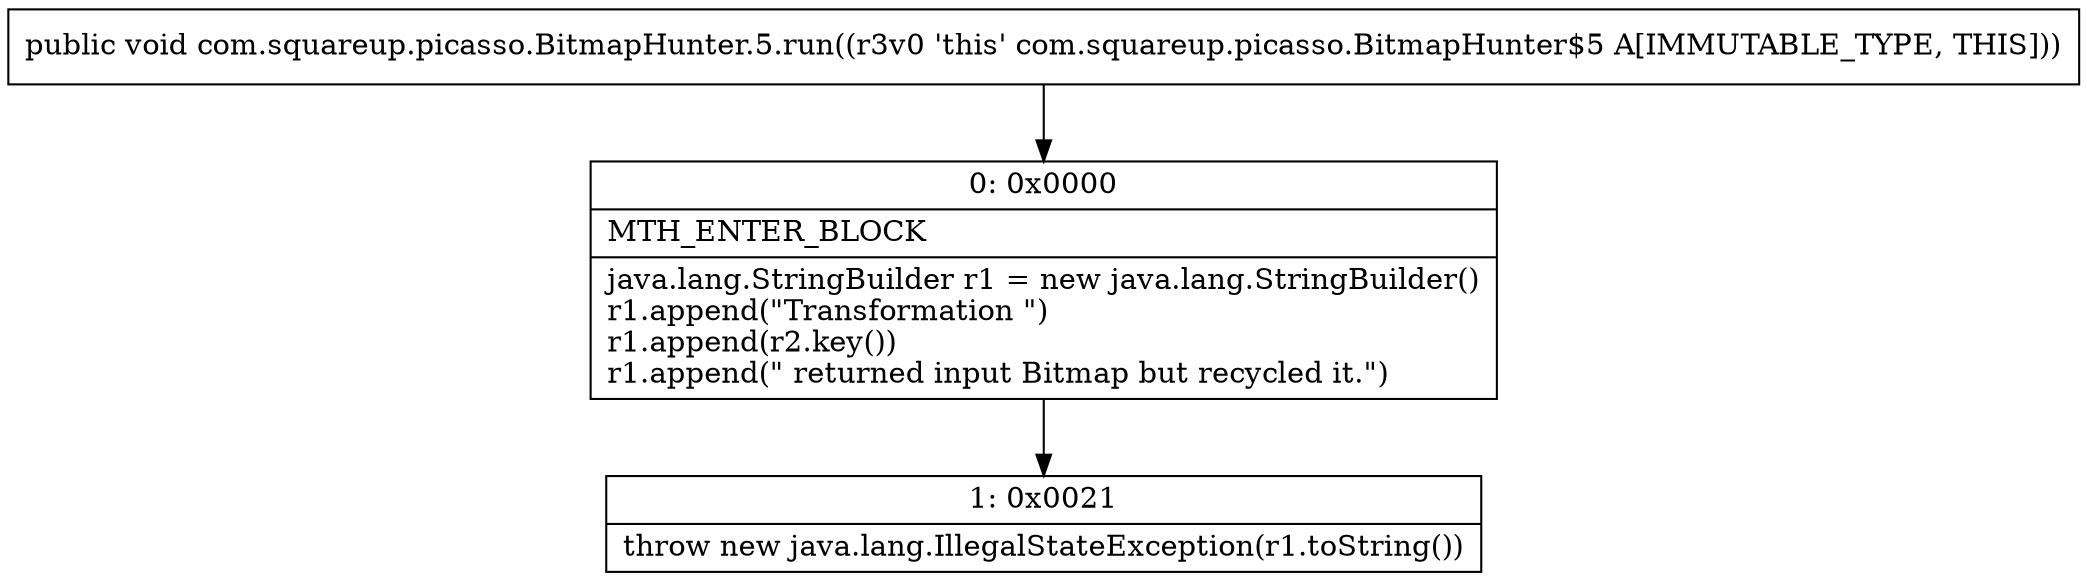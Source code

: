 digraph "CFG forcom.squareup.picasso.BitmapHunter.5.run()V" {
Node_0 [shape=record,label="{0\:\ 0x0000|MTH_ENTER_BLOCK\l|java.lang.StringBuilder r1 = new java.lang.StringBuilder()\lr1.append(\"Transformation \")\lr1.append(r2.key())\lr1.append(\" returned input Bitmap but recycled it.\")\l}"];
Node_1 [shape=record,label="{1\:\ 0x0021|throw new java.lang.IllegalStateException(r1.toString())\l}"];
MethodNode[shape=record,label="{public void com.squareup.picasso.BitmapHunter.5.run((r3v0 'this' com.squareup.picasso.BitmapHunter$5 A[IMMUTABLE_TYPE, THIS])) }"];
MethodNode -> Node_0;
Node_0 -> Node_1;
}

